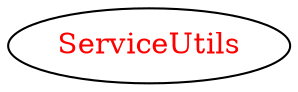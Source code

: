 digraph dependencyGraph {
 concentrate=true;
 ranksep="2.0";
 rankdir="LR"; 
 splines="ortho";
"ServiceUtils" [fontcolor="red"];
}